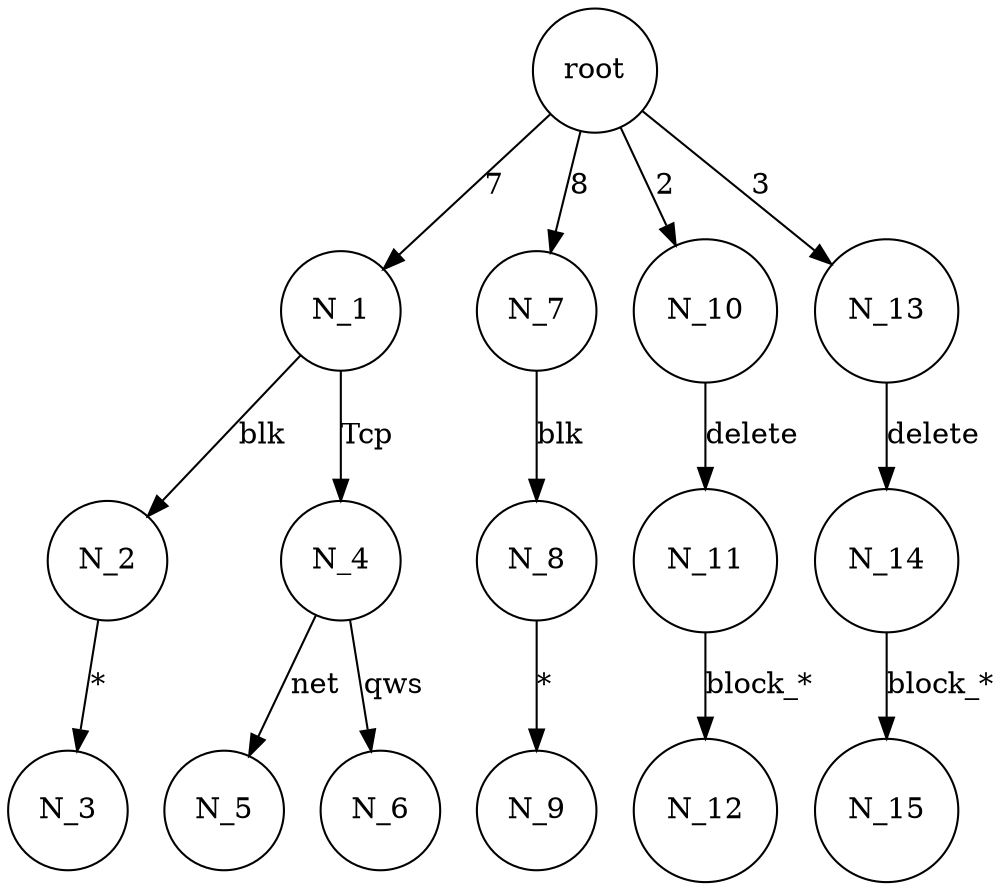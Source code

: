 // The visualization of prefix tree 2018-10-29
strict digraph {
	N_0 [label=root shape=circle]
	N_1 [shape=circle]
	N_0 -> N_1 [label=7]
	N_2 [shape=circle]
	N_1 -> N_2 [label=blk]
	N_3 [shape=circle]
	N_2 -> N_3 [label="*"]
	N_4 [shape=circle]
	N_1 -> N_4 [label=Tcp]
	N_5 [shape=circle]
	N_4 -> N_5 [label=net]
	N_6 [shape=circle]
	N_4 -> N_6 [label=qws]
	N_7 [shape=circle]
	N_0 -> N_7 [label=8]
	N_8 [shape=circle]
	N_7 -> N_8 [label=blk]
	N_9 [shape=circle]
	N_8 -> N_9 [label="*"]
	N_10 [shape=circle]
	N_0 -> N_10 [label=2]
	N_11 [shape=circle]
	N_10 -> N_11 [label=delete]
	N_12 [shape=circle]
	N_11 -> N_12 [label="block_*"]
	N_13 [shape=circle]
	N_0 -> N_13 [label=3]
	N_14 [shape=circle]
	N_13 -> N_14 [label=delete]
	N_15 [shape=circle]
	N_14 -> N_15 [label="block_*"]
}
